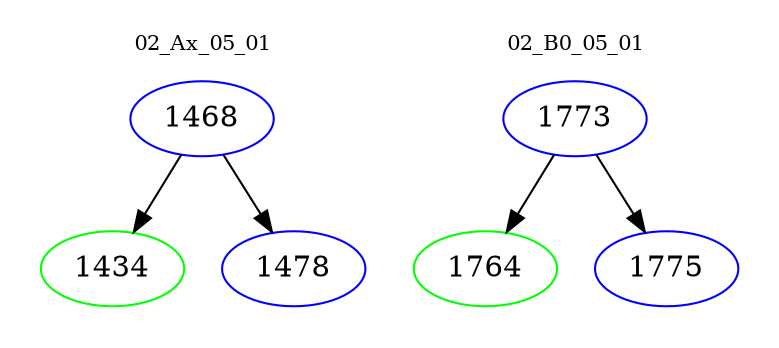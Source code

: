 digraph{
subgraph cluster_0 {
color = white
label = "02_Ax_05_01";
fontsize=10;
T0_1468 [label="1468", color="blue"]
T0_1468 -> T0_1434 [color="black"]
T0_1434 [label="1434", color="green"]
T0_1468 -> T0_1478 [color="black"]
T0_1478 [label="1478", color="blue"]
}
subgraph cluster_1 {
color = white
label = "02_B0_05_01";
fontsize=10;
T1_1773 [label="1773", color="blue"]
T1_1773 -> T1_1764 [color="black"]
T1_1764 [label="1764", color="green"]
T1_1773 -> T1_1775 [color="black"]
T1_1775 [label="1775", color="blue"]
}
}
